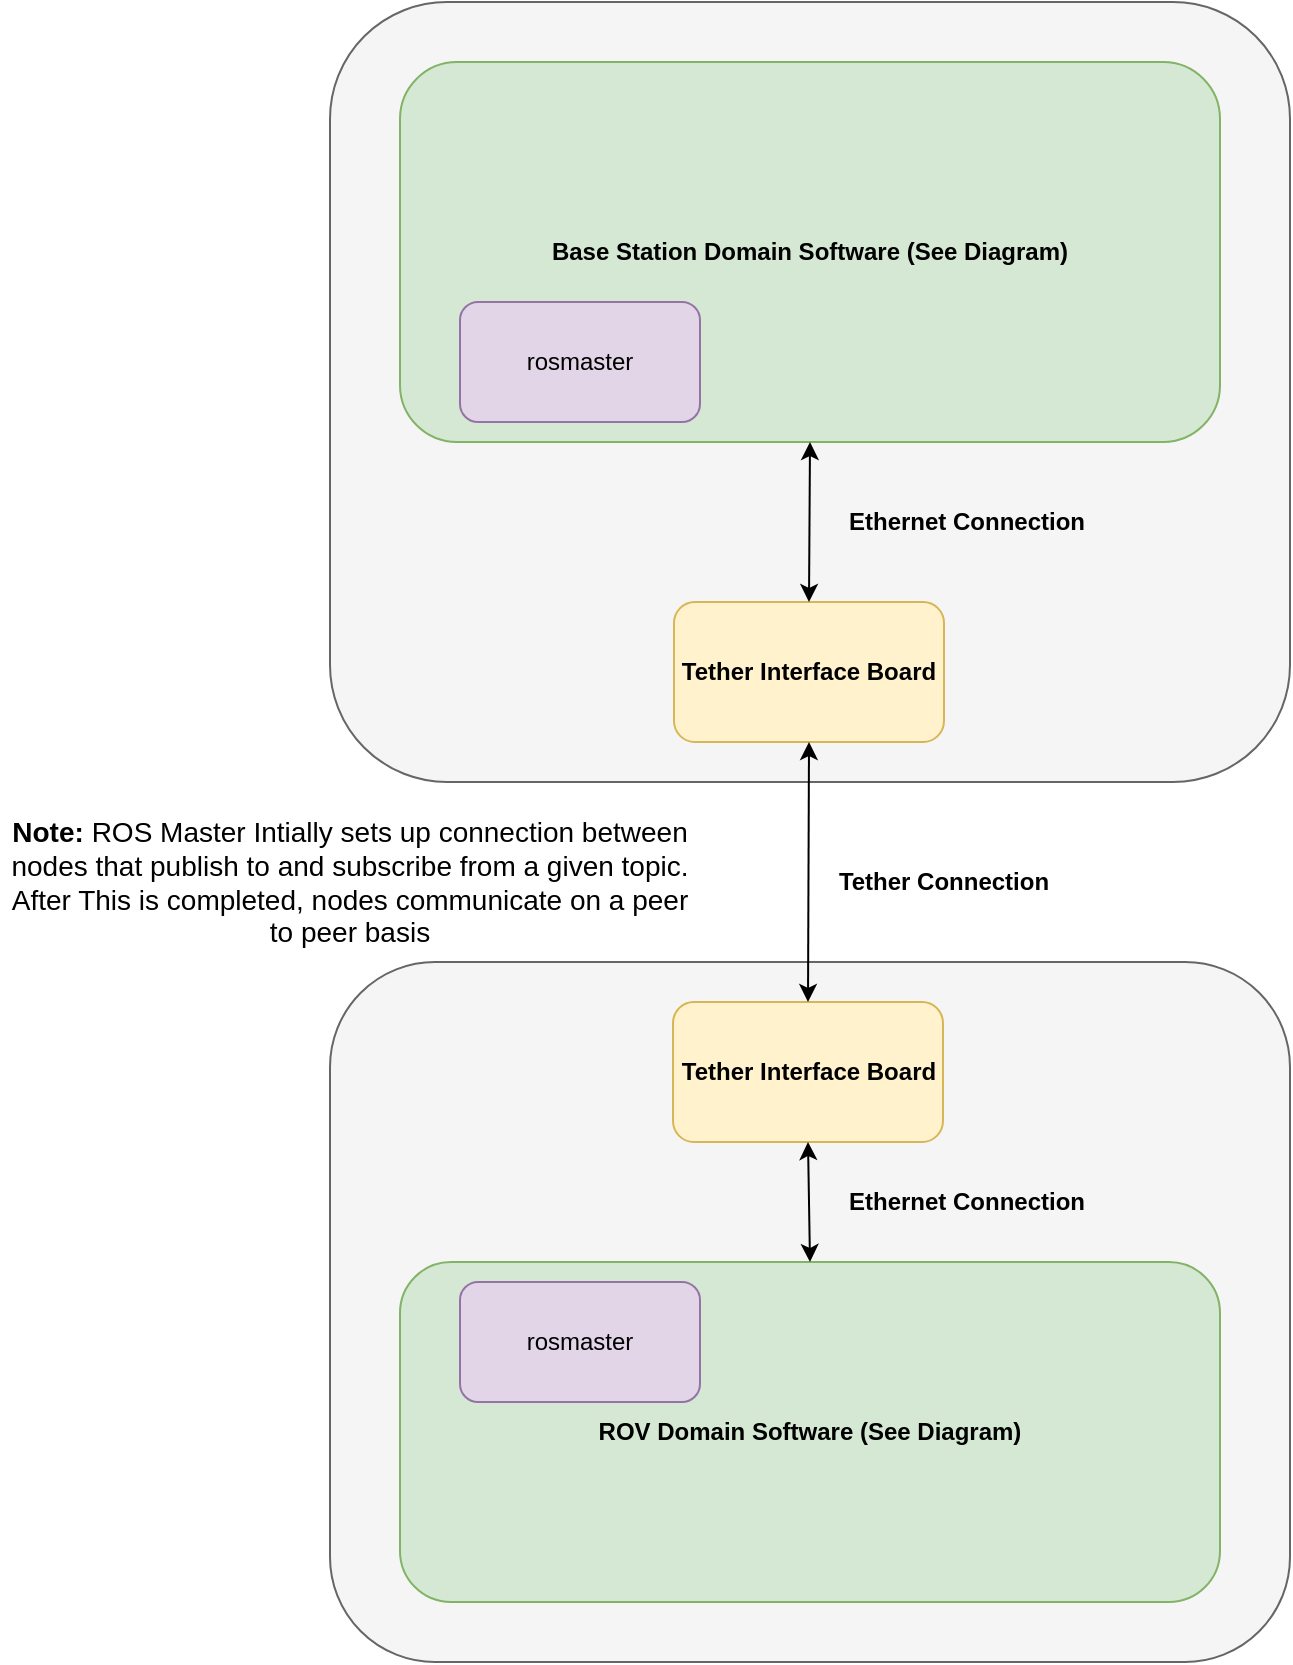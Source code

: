 <mxfile version="12.1.8" type="github" pages="1">
  <diagram id="Y4wU9pxLLigQ6-vOavdp" name="Page-1">
    <mxGraphModel dx="1422" dy="794" grid="1" gridSize="10" guides="1" tooltips="1" connect="1" arrows="1" fold="1" page="1" pageScale="1" pageWidth="850" pageHeight="1100" math="0" shadow="0">
      <root>
        <mxCell id="0"/>
        <mxCell id="1" parent="0"/>
        <mxCell id="3qZm0K_Gh0uCLv0Rns4X-1" value="" style="rounded=1;whiteSpace=wrap;html=1;fillColor=#f5f5f5;strokeColor=#666666;fontColor=#333333;" vertex="1" parent="1">
          <mxGeometry x="185" y="60" width="480" height="390" as="geometry"/>
        </mxCell>
        <mxCell id="3qZm0K_Gh0uCLv0Rns4X-2" value="" style="rounded=1;whiteSpace=wrap;html=1;fillColor=#f5f5f5;strokeColor=#666666;fontColor=#333333;" vertex="1" parent="1">
          <mxGeometry x="185" y="540" width="480" height="350" as="geometry"/>
        </mxCell>
        <mxCell id="3qZm0K_Gh0uCLv0Rns4X-3" value="Tether Interface Board" style="rounded=1;whiteSpace=wrap;html=1;fillColor=#fff2cc;strokeColor=#d6b656;fontStyle=1" vertex="1" parent="1">
          <mxGeometry x="356.5" y="560" width="135" height="70" as="geometry"/>
        </mxCell>
        <mxCell id="3qZm0K_Gh0uCLv0Rns4X-4" value="Tether Interface Board" style="rounded=1;whiteSpace=wrap;html=1;fillColor=#fff2cc;strokeColor=#d6b656;fontStyle=1" vertex="1" parent="1">
          <mxGeometry x="357" y="360" width="135" height="70" as="geometry"/>
        </mxCell>
        <mxCell id="3qZm0K_Gh0uCLv0Rns4X-5" value="" style="endArrow=classic;startArrow=classic;html=1;entryX=0.5;entryY=1;entryDx=0;entryDy=0;exitX=0.5;exitY=0;exitDx=0;exitDy=0;" edge="1" parent="1" source="3qZm0K_Gh0uCLv0Rns4X-3" target="3qZm0K_Gh0uCLv0Rns4X-4">
          <mxGeometry width="50" height="50" relative="1" as="geometry">
            <mxPoint x="340" y="430" as="sourcePoint"/>
            <mxPoint x="390" y="380" as="targetPoint"/>
          </mxGeometry>
        </mxCell>
        <mxCell id="3qZm0K_Gh0uCLv0Rns4X-6" value="&lt;b&gt;Tether Connection&lt;/b&gt;" style="text;html=1;strokeColor=none;fillColor=none;align=center;verticalAlign=middle;whiteSpace=wrap;rounded=0;" vertex="1" parent="1">
          <mxGeometry x="436.5" y="490" width="110" height="20" as="geometry"/>
        </mxCell>
        <mxCell id="3qZm0K_Gh0uCLv0Rns4X-7" value="&lt;b&gt;ROV Domain Software (See Diagram)&lt;/b&gt;" style="rounded=1;whiteSpace=wrap;html=1;fillColor=#d5e8d4;strokeColor=#82b366;" vertex="1" parent="1">
          <mxGeometry x="220" y="690" width="410" height="170" as="geometry"/>
        </mxCell>
        <mxCell id="3qZm0K_Gh0uCLv0Rns4X-8" value="&lt;b&gt;Base Station Domain Software (See Diagram)&lt;/b&gt;" style="rounded=1;whiteSpace=wrap;html=1;fillColor=#d5e8d4;strokeColor=#82b366;" vertex="1" parent="1">
          <mxGeometry x="220" y="90" width="410" height="190" as="geometry"/>
        </mxCell>
        <mxCell id="3qZm0K_Gh0uCLv0Rns4X-9" value="" style="endArrow=classic;startArrow=classic;html=1;entryX=0.5;entryY=0;entryDx=0;entryDy=0;exitX=0.5;exitY=1;exitDx=0;exitDy=0;" edge="1" parent="1" source="3qZm0K_Gh0uCLv0Rns4X-8" target="3qZm0K_Gh0uCLv0Rns4X-4">
          <mxGeometry width="50" height="50" relative="1" as="geometry">
            <mxPoint x="90" y="370" as="sourcePoint"/>
            <mxPoint x="140" y="320" as="targetPoint"/>
          </mxGeometry>
        </mxCell>
        <mxCell id="3qZm0K_Gh0uCLv0Rns4X-10" value="" style="endArrow=classic;startArrow=classic;html=1;entryX=0.5;entryY=1;entryDx=0;entryDy=0;exitX=0.5;exitY=0;exitDx=0;exitDy=0;" edge="1" parent="1" source="3qZm0K_Gh0uCLv0Rns4X-7" target="3qZm0K_Gh0uCLv0Rns4X-3">
          <mxGeometry width="50" height="50" relative="1" as="geometry">
            <mxPoint x="99.5" y="620" as="sourcePoint"/>
            <mxPoint x="149.5" y="570" as="targetPoint"/>
          </mxGeometry>
        </mxCell>
        <mxCell id="3qZm0K_Gh0uCLv0Rns4X-11" value="&lt;b&gt;Ethernet Connection&lt;/b&gt;" style="text;html=1;strokeColor=none;fillColor=none;align=center;verticalAlign=middle;whiteSpace=wrap;rounded=0;" vertex="1" parent="1">
          <mxGeometry x="436.5" y="650" width="133" height="20" as="geometry"/>
        </mxCell>
        <mxCell id="3qZm0K_Gh0uCLv0Rns4X-12" value="&lt;b&gt;Ethernet Connection&lt;/b&gt;" style="text;html=1;strokeColor=none;fillColor=none;align=center;verticalAlign=middle;whiteSpace=wrap;rounded=0;" vertex="1" parent="1">
          <mxGeometry x="436.5" y="310" width="133" height="20" as="geometry"/>
        </mxCell>
        <mxCell id="3qZm0K_Gh0uCLv0Rns4X-13" value="rosmaster" style="rounded=1;whiteSpace=wrap;html=1;fillColor=#e1d5e7;strokeColor=#9673a6;" vertex="1" parent="1">
          <mxGeometry x="250" y="210" width="120" height="60" as="geometry"/>
        </mxCell>
        <mxCell id="3qZm0K_Gh0uCLv0Rns4X-14" value="rosmaster" style="rounded=1;whiteSpace=wrap;html=1;fillColor=#e1d5e7;strokeColor=#9673a6;" vertex="1" parent="1">
          <mxGeometry x="250" y="700" width="120" height="60" as="geometry"/>
        </mxCell>
        <mxCell id="3qZm0K_Gh0uCLv0Rns4X-15" value="&lt;b style=&quot;font-size: 14px;&quot;&gt;Note: &lt;/b&gt;ROS Master Intially sets up connection between nodes that publish to and subscribe from a given topic. After This is completed, nodes communicate on a peer to peer basis" style="text;html=1;strokeColor=none;fillColor=none;align=center;verticalAlign=middle;whiteSpace=wrap;rounded=0;fontSize=14;" vertex="1" parent="1">
          <mxGeometry x="20" y="490" width="350" height="20" as="geometry"/>
        </mxCell>
      </root>
    </mxGraphModel>
  </diagram>
</mxfile>
